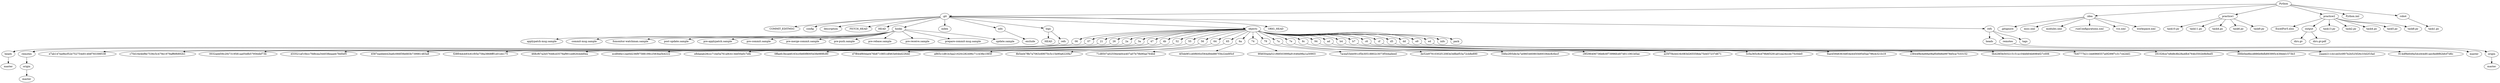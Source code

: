 // Dirs
digraph {
	"../../Python" [label=Python]
	"../../Python/.git" [label=".git"]
	"../../Python" -> "../../Python/.git"
	"../../Python/.git/COMMIT_EDITMSG" [label=COMMIT_EDITMSG]
	"../../Python/.git" -> "../../Python/.git/COMMIT_EDITMSG"
	"../../Python/.git/config" [label=config]
	"../../Python/.git" -> "../../Python/.git/config"
	"../../Python/.git/description" [label=description]
	"../../Python/.git" -> "../../Python/.git/description"
	"../../Python/.git/FETCH_HEAD" [label=FETCH_HEAD]
	"../../Python/.git" -> "../../Python/.git/FETCH_HEAD"
	"../../Python/.git/HEAD" [label=HEAD]
	"../../Python/.git" -> "../../Python/.git/HEAD"
	"../../Python/.git/hooks" [label=hooks]
	"../../Python/.git" -> "../../Python/.git/hooks"
	"../../Python/.git/hooks/applypatch-msg.sample" [label="applypatch-msg.sample"]
	"../../Python/.git/hooks" -> "../../Python/.git/hooks/applypatch-msg.sample"
	"../../Python/.git/hooks/commit-msg.sample" [label="commit-msg.sample"]
	"../../Python/.git/hooks" -> "../../Python/.git/hooks/commit-msg.sample"
	"../../Python/.git/hooks/fsmonitor-watchman.sample" [label="fsmonitor-watchman.sample"]
	"../../Python/.git/hooks" -> "../../Python/.git/hooks/fsmonitor-watchman.sample"
	"../../Python/.git/hooks/post-update.sample" [label="post-update.sample"]
	"../../Python/.git/hooks" -> "../../Python/.git/hooks/post-update.sample"
	"../../Python/.git/hooks/pre-applypatch.sample" [label="pre-applypatch.sample"]
	"../../Python/.git/hooks" -> "../../Python/.git/hooks/pre-applypatch.sample"
	"../../Python/.git/hooks/pre-commit.sample" [label="pre-commit.sample"]
	"../../Python/.git/hooks" -> "../../Python/.git/hooks/pre-commit.sample"
	"../../Python/.git/hooks/pre-merge-commit.sample" [label="pre-merge-commit.sample"]
	"../../Python/.git/hooks" -> "../../Python/.git/hooks/pre-merge-commit.sample"
	"../../Python/.git/hooks/pre-push.sample" [label="pre-push.sample"]
	"../../Python/.git/hooks" -> "../../Python/.git/hooks/pre-push.sample"
	"../../Python/.git/hooks/pre-rebase.sample" [label="pre-rebase.sample"]
	"../../Python/.git/hooks" -> "../../Python/.git/hooks/pre-rebase.sample"
	"../../Python/.git/hooks/pre-receive.sample" [label="pre-receive.sample"]
	"../../Python/.git/hooks" -> "../../Python/.git/hooks/pre-receive.sample"
	"../../Python/.git/hooks/prepare-commit-msg.sample" [label="prepare-commit-msg.sample"]
	"../../Python/.git/hooks" -> "../../Python/.git/hooks/prepare-commit-msg.sample"
	"../../Python/.git/hooks/update.sample" [label="update.sample"]
	"../../Python/.git/hooks" -> "../../Python/.git/hooks/update.sample"
	"../../Python/.git/index" [label=index]
	"../../Python/.git" -> "../../Python/.git/index"
	"../../Python/.git/info" [label=info]
	"../../Python/.git" -> "../../Python/.git/info"
	"../../Python/.git/info/exclude" [label=exclude]
	"../../Python/.git/info" -> "../../Python/.git/info/exclude"
	"../../Python/.git/logs" [label=logs]
	"../../Python/.git" -> "../../Python/.git/logs"
	"../../Python/.git/logs/HEAD" [label=HEAD]
	"../../Python/.git/logs" -> "../../Python/.git/logs/HEAD"
	"../../Python/.git/logs/refs" [label=refs]
	"../../Python/.git/logs" -> "../../Python/.git/logs/refs"
	"../../Python/.git/logs/refs/heads" [label=heads]
	"../../Python/.git/logs/refs" -> "../../Python/.git/logs/refs/heads"
	"../../Python/.git/logs/refs/heads/master" [label=master]
	"../../Python/.git/logs/refs/heads" -> "../../Python/.git/logs/refs/heads/master"
	"../../Python/.git/logs/refs/remotes" [label=remotes]
	"../../Python/.git/logs/refs" -> "../../Python/.git/logs/refs/remotes"
	"../../Python/.git/logs/refs/remotes/origin" [label=origin]
	"../../Python/.git/logs/refs/remotes" -> "../../Python/.git/logs/refs/remotes/origin"
	"../../Python/.git/logs/refs/remotes/origin/master" [label=master]
	"../../Python/.git/logs/refs/remotes/origin" -> "../../Python/.git/logs/refs/remotes/origin/master"
	"../../Python/.git/objects" [label=objects]
	"../../Python/.git" -> "../../Python/.git/objects"
	"../../Python/.git/objects/06" [label=06]
	"../../Python/.git/objects" -> "../../Python/.git/objects/06"
	"../../Python/.git/objects/06/e7ab147ea9bcf52e752754d014fdf783398538" [label=e7ab147ea9bcf52e752754d014fdf783398538]
	"../../Python/.git/objects/06" -> "../../Python/.git/objects/06/e7ab147ea9bcf52e752754d014fdf783398538"
	"../../Python/.git/objects/07" [label=07]
	"../../Python/.git/objects" -> "../../Python/.git/objects/07"
	"../../Python/.git/objects/07/c70d16e4bf8e7536c5c479e1979aff6f6892b1" [label=c70d16e4bf8e7536c5c479e1979aff6f6892b1]
	"../../Python/.git/objects/07" -> "../../Python/.git/objects/07/c70d16e4bf8e7536c5c479e1979aff6f6892b1"
	"../../Python/.git/objects/21" [label=21]
	"../../Python/.git/objects" -> "../../Python/.git/objects/21"
	"../../Python/.git/objects/21/0032add59c2f47319581aa05dfb57956dbf73b" [label="0032add59c2f47319581aa05dfb57956dbf73b"]
	"../../Python/.git/objects/21" -> "../../Python/.git/objects/21/0032add59c2f47319581aa05dfb57956dbf73b"
	"../../Python/.git/objects/26" [label=26]
	"../../Python/.git/objects" -> "../../Python/.git/objects/26"
	"../../Python/.git/objects/26/d33521af10bcc7fd8cea344038eaaeb78d0ef5" [label=d33521af10bcc7fd8cea344038eaaeb78d0ef5]
	"../../Python/.git/objects/26" -> "../../Python/.git/objects/26/d33521af10bcc7fd8cea344038eaaeb78d0ef5"
	"../../Python/.git/objects/2a" [label="2a"]
	"../../Python/.git/objects" -> "../../Python/.git/objects/2a"
	"../../Python/.git/objects/2a/4587eaddeb42ba6c066f39e683b739981483a8" [label="4587eaddeb42ba6c066f39e683b739981483a8"]
	"../../Python/.git/objects/2a" -> "../../Python/.git/objects/2a/4587eaddeb42ba6c066f39e683b739981483a8"
	"../../Python/.git/objects/3a" [label="3a"]
	"../../Python/.git/objects" -> "../../Python/.git/objects/3a"
	"../../Python/.git/objects/3a/f28f04dcb93c61f05e758a3868fff1e01eb175" [label=f28f04dcb93c61f05e758a3868fff1e01eb175]
	"../../Python/.git/objects/3a" -> "../../Python/.git/objects/3a/f28f04dcb93c61f05e758a3868fff1e01eb175"
	"../../Python/.git/objects/47" [label=47]
	"../../Python/.git/objects" -> "../../Python/.git/objects/47"
	"../../Python/.git/objects/47/468cf67a2b57648cd3579af901ed82fcbdd0ea" [label="468cf67a2b57648cd3579af901ed82fcbdd0ea"]
	"../../Python/.git/objects/47" -> "../../Python/.git/objects/47/468cf67a2b57648cd3579af901ed82fcbdd0ea"
	"../../Python/.git/objects/47/ecd846e12ae0d236f97588199c2583ba5b4222" [label=ecd846e12ae0d236f97588199c2583ba5b4222]
	"../../Python/.git/objects/47" -> "../../Python/.git/objects/47/ecd846e12ae0d236f97588199c2583ba5b4222"
	"../../Python/.git/objects/4b" [label="4b"]
	"../../Python/.git/objects" -> "../../Python/.git/objects/4b"
	"../../Python/.git/objects/4b/e8daeab28ccc71be5a761a9c413dd50a0c7efe" [label=e8daeab28ccc71be5a761a9c413dd50a0c7efe]
	"../../Python/.git/objects/4b" -> "../../Python/.git/objects/4b/e8daeab28ccc71be5a761a9c413dd50a0c7efe"
	"../../Python/.git/objects/52" [label=52]
	"../../Python/.git/objects" -> "../../Python/.git/objects/52"
	"../../Python/.git/objects/52/0ffaefc3bcab8163cc0b60f8005d3fe989fc80" [label="0ffaefc3bcab8163cc0b60f8005d3fe989fc80"]
	"../../Python/.git/objects/52" -> "../../Python/.git/objects/52/0ffaefc3bcab8163cc0b60f8005d3fe989fc80"
	"../../Python/.git/objects/55" [label=55]
	"../../Python/.git/objects" -> "../../Python/.git/objects/55"
	"../../Python/.git/objects/55/d7f844f60dad476b8710851df463e64bd226dd" [label=d7f844f60dad476b8710851df463e64bd226dd]
	"../../Python/.git/objects/55" -> "../../Python/.git/objects/55/d7f844f60dad476b8710851df463e64bd226dd"
	"../../Python/.git/objects/56" [label=56]
	"../../Python/.git/objects" -> "../../Python/.git/objects/56"
	"../../Python/.git/objects/56/a865c1d81b3aa21620c282496c71c438e1065f" [label=a865c1d81b3aa21620c282496c71c438e1065f]
	"../../Python/.git/objects/56" -> "../../Python/.git/objects/56/a865c1d81b3aa21620c282496c71c438e1065f"
	"../../Python/.git/objects/64" [label=64]
	"../../Python/.git/objects" -> "../../Python/.git/objects/64"
	"../../Python/.git/objects/64/8b5ed47ffe7a7063c69070c5c15e90a6220fa7" [label="8b5ed47ffe7a7063c69070c5c15e90a6220fa7"]
	"../../Python/.git/objects/64" -> "../../Python/.git/objects/64/8b5ed47ffe7a7063c69070c5c15e90a6220fa7"
	"../../Python/.git/objects/65" [label=65]
	"../../Python/.git/objects" -> "../../Python/.git/objects/65"
	"../../Python/.git/objects/65/71d8507a02556e4e0ce407a07b79b90ae764bd" [label="71d8507a02556e4e0ce407a07b79b90ae764bd"]
	"../../Python/.git/objects/65" -> "../../Python/.git/objects/65/71d8507a02556e4e0ce407a07b79b90ae764bd"
	"../../Python/.git/objects/6a" [label="6a"]
	"../../Python/.git/objects" -> "../../Python/.git/objects/6a"
	"../../Python/.git/objects/6a/4f3de9f1cd0f600cf364d9dd887f3b22ed95cf" [label="4f3de9f1cd0f600cf364d9dd887f3b22ed95cf"]
	"../../Python/.git/objects/6a" -> "../../Python/.git/objects/6a/4f3de9f1cd0f600cf364d9dd887f3b22ed95cf"
	"../../Python/.git/objects/74" [label=74]
	"../../Python/.git/objects" -> "../../Python/.git/objects/74"
	"../../Python/.git/objects/74/9f4650ada521f68503999a91646e98a1a30903" [label="9f4650ada521f68503999a91646e98a1a30903"]
	"../../Python/.git/objects/74" -> "../../Python/.git/objects/74/9f4650ada521f68503999a91646e98a1a30903"
	"../../Python/.git/objects/79" [label=79]
	"../../Python/.git/objects" -> "../../Python/.git/objects/79"
	"../../Python/.git/objects/79/7acea53eb091cf5b30518802c3073f544adeed" [label="7acea53eb091cf5b30518802c3073f544adeed"]
	"../../Python/.git/objects/79" -> "../../Python/.git/objects/79/7acea53eb091cf5b30518802c3073f544adeed"
	"../../Python/.git/objects/7a" [label="7a"]
	"../../Python/.git/objects" -> "../../Python/.git/objects/7a"
	"../../Python/.git/objects/7a/de52e97910302f12083e3dfbef53a72cb8e890" [label=de52e97910302f12083e3dfbef53a72cb8e890]
	"../../Python/.git/objects/7a" -> "../../Python/.git/objects/7a/de52e97910302f12083e3dfbef53a72cb8e890"
	"../../Python/.git/objects/7e" [label="7e"]
	"../../Python/.git/objects" -> "../../Python/.git/objects/7e"
	"../../Python/.git/objects/7e/046e2f05db3a7a0865460803b69336dc8c6ecf" [label="046e2f05db3a7a0865460803b69336dc8c6ecf"]
	"../../Python/.git/objects/7e" -> "../../Python/.git/objects/7e/046e2f05db3a7a0865460803b69336dc8c6ecf"
	"../../Python/.git/objects/8c" [label="8c"]
	"../../Python/.git/objects" -> "../../Python/.git/objects/8c"
	"../../Python/.git/objects/8c/c9f296406736b8c0f73996fcd07d011061b0ae" [label=c9f296406736b8c0f73996fcd07d011061b0ae]
	"../../Python/.git/objects/8c" -> "../../Python/.git/objects/8c/c9f296406736b8c0f73996fcd07d011061b0ae"
	"../../Python/.git/objects/94" [label=94]
	"../../Python/.git/objects" -> "../../Python/.git/objects/94"
	"../../Python/.git/objects/94/a25f7f4cb416c083d265558da75d457237d671" [label=a25f7f4cb416c083d265558da75d457237d671]
	"../../Python/.git/objects/94" -> "../../Python/.git/objects/94/a25f7f4cb416c083d265558da75d457237d671"
	"../../Python/.git/objects/ad" [label=ad]
	"../../Python/.git/objects" -> "../../Python/.git/objects/ad"
	"../../Python/.git/objects/ad/3c0a365c8cd79b6f3291a01ea24ccdc75c0de0" [label="3c0a365c8cd79b6f3291a01ea24ccdc75c0de0"]
	"../../Python/.git/objects/ad" -> "../../Python/.git/objects/ad/3c0a365c8cd79b6f3291a01ea24ccdc75c0de0"
	"../../Python/.git/objects/b4" [label=b4]
	"../../Python/.git/objects" -> "../../Python/.git/objects/b4"
	"../../Python/.git/objects/b4/9ae459483634854e4450495d5ae796cb321b19" [label="9ae459483634854e4450495d5ae796cb321b19"]
	"../../Python/.git/objects/b4" -> "../../Python/.git/objects/b4/9ae459483634854e4450495d5ae796cb321b19"
	"../../Python/.git/objects/b7" [label=b7]
	"../../Python/.git/objects" -> "../../Python/.git/objects/b7"
	"../../Python/.git/objects/b7/c3844f8e4e68a08af0d9d6e9978d5ca7533152" [label=c3844f8e4e68a08af0d9d6e9978d5ca7533152]
	"../../Python/.git/objects/b7" -> "../../Python/.git/objects/b7/c3844f8e4e68a08af0d9d6e9978d5ca7533152"
	"../../Python/.git/objects/c6" [label=c6]
	"../../Python/.git/objects" -> "../../Python/.git/objects/c6"
	"../../Python/.git/objects/c6/0b428f3b503215151a104bfd04b6984f27c006" [label="0b428f3b503215151a104bfd04b6984f27c006"]
	"../../Python/.git/objects/c6" -> "../../Python/.git/objects/c6/0b428f3b503215151a104bfd04b6984f27c006"
	"../../Python/.git/objects/cf" [label=cf]
	"../../Python/.git/objects" -> "../../Python/.git/objects/cf"
	"../../Python/.git/objects/cf/7fc6777b211bb6966557a0f299f7c317cb2dd1" [label="7fc6777b211bb6966557a0f299f7c317cb2dd1"]
	"../../Python/.git/objects/cf" -> "../../Python/.git/objects/cf/7fc6777b211bb6966557a0f299f7c317cb2dd1"
	"../../Python/.git/objects/d5" [label=d5]
	"../../Python/.git/objects" -> "../../Python/.git/objects/d5"
	"../../Python/.git/objects/d5/181026ce7e8d8c8b28a4fb4764b3502b9b9ed5" [label="181026ce7e8d8c8b28a4fb4764b3502b9b9ed5"]
	"../../Python/.git/objects/d5" -> "../../Python/.git/objects/d5/181026ce7e8d8c8b28a4fb4764b3502b9b9ed5"
	"../../Python/.git/objects/dd" [label=dd]
	"../../Python/.git/objects" -> "../../Python/.git/objects/dd"
	"../../Python/.git/objects/dd/366b0ee8bcd886b9bfb893995c43fddd1573b3" [label="366b0ee8bcd886b9bfb893995c43fddd1573b3"]
	"../../Python/.git/objects/dd" -> "../../Python/.git/objects/dd/366b0ee8bcd886b9bfb893995c43fddd1573b3"
	"../../Python/.git/objects/e9" [label=e9]
	"../../Python/.git/objects" -> "../../Python/.git/objects/e9"
	"../../Python/.git/objects/e9/2aaee211cb1ed3c0f07b2b525f26c33d2f1fad" [label="2aaee211cb1ed3c0f07b2b525f26c33d2f1fad"]
	"../../Python/.git/objects/e9" -> "../../Python/.git/objects/e9/2aaee211cb1ed3c0f07b2b525f26c33d2f1fad"
	"../../Python/.git/objects/ed" [label=ed]
	"../../Python/.git/objects" -> "../../Python/.git/objects/ed"
	"../../Python/.git/objects/ed/914df9e649a5dcd44d81aecfed8f82bfcf7d6c" [label="914df9e649a5dcd44d81aecfed8f82bfcf7d6c"]
	"../../Python/.git/objects/ed" -> "../../Python/.git/objects/ed/914df9e649a5dcd44d81aecfed8f82bfcf7d6c"
	"../../Python/.git/objects/info" [label=info]
	"../../Python/.git/objects" -> "../../Python/.git/objects/info"
	"../../Python/.git/objects/pack" [label=pack]
	"../../Python/.git/objects" -> "../../Python/.git/objects/pack"
	"../../Python/.git/ORIG_HEAD" [label=ORIG_HEAD]
	"../../Python/.git" -> "../../Python/.git/ORIG_HEAD"
	"../../Python/.git/refs" [label=refs]
	"../../Python/.git" -> "../../Python/.git/refs"
	"../../Python/.git/refs/heads" [label=heads]
	"../../Python/.git/refs" -> "../../Python/.git/refs/heads"
	"../../Python/.git/refs/heads/master" [label=master]
	"../../Python/.git/refs/heads" -> "../../Python/.git/refs/heads/master"
	"../../Python/.git/refs/remotes" [label=remotes]
	"../../Python/.git/refs" -> "../../Python/.git/refs/remotes"
	"../../Python/.git/refs/remotes/origin" [label=origin]
	"../../Python/.git/refs/remotes" -> "../../Python/.git/refs/remotes/origin"
	"../../Python/.git/refs/remotes/origin/master" [label=master]
	"../../Python/.git/refs/remotes/origin" -> "../../Python/.git/refs/remotes/origin/master"
	"../../Python/.git/refs/tags" [label=tags]
	"../../Python/.git/refs" -> "../../Python/.git/refs/tags"
	"../../Python/.idea" [label=".idea"]
	"../../Python" -> "../../Python/.idea"
	"../../Python/.idea/.gitignore" [label=".gitignore"]
	"../../Python/.idea" -> "../../Python/.idea/.gitignore"
	"../../Python/.idea/misc.xml" [label="misc.xml"]
	"../../Python/.idea" -> "../../Python/.idea/misc.xml"
	"../../Python/.idea/modules.xml" [label="modules.xml"]
	"../../Python/.idea" -> "../../Python/.idea/modules.xml"
	"../../Python/.idea/runConfigurations.xml" [label="runConfigurations.xml"]
	"../../Python/.idea" -> "../../Python/.idea/runConfigurations.xml"
	"../../Python/.idea/vcs.xml" [label="vcs.xml"]
	"../../Python/.idea" -> "../../Python/.idea/vcs.xml"
	"../../Python/.idea/workspace.xml" [label="workspace.xml"]
	"../../Python/.idea" -> "../../Python/.idea/workspace.xml"
	"../../Python/practice1" [label=practice1]
	"../../Python" -> "../../Python/practice1"
	"../../Python/practice1/task10.py" [label="task10.py"]
	"../../Python/practice1" -> "../../Python/practice1/task10.py"
	"../../Python/practice1/task11.py" [label="task11.py"]
	"../../Python/practice1" -> "../../Python/practice1/task11.py"
	"../../Python/practice1/task4.py" [label="task4.py"]
	"../../Python/practice1" -> "../../Python/practice1/task4.py"
	"../../Python/practice1/task6.py" [label="task6.py"]
	"../../Python/practice1" -> "../../Python/practice1/task6.py"
	"../../Python/practice1/task9.py" [label="task9.py"]
	"../../Python/practice1" -> "../../Python/practice1/task9.py"
	"../../Python/practice2" [label=practice2]
	"../../Python" -> "../../Python/practice2"
	"../../Python/practice2/ExcelFor5.xlsx" [label="ExcelFor5.xlsx"]
	"../../Python/practice2" -> "../../Python/practice2/ExcelFor5.xlsx"
	"../../Python/practice2/output" [label=output]
	"../../Python/practice2" -> "../../Python/practice2/output"
	"../../Python/practice2/output/dirs.gv" [label="dirs.gv"]
	"../../Python/practice2/output" -> "../../Python/practice2/output/dirs.gv"
	"../../Python/practice2/output/dirs.gv.pdf" [label="dirs.gv.pdf"]
	"../../Python/practice2/output" -> "../../Python/practice2/output/dirs.gv.pdf"
	"../../Python/practice2/task13.py" [label="task13.py"]
	"../../Python/practice2" -> "../../Python/practice2/task13.py"
	"../../Python/practice2/task2.py" [label="task2.py"]
	"../../Python/practice2" -> "../../Python/practice2/task2.py"
	"../../Python/practice2/task4.py" [label="task4.py"]
	"../../Python/practice2" -> "../../Python/practice2/task4.py"
	"../../Python/practice2/task5.py" [label="task5.py"]
	"../../Python/practice2" -> "../../Python/practice2/task5.py"
	"../../Python/practice2/task8.py" [label="task8.py"]
	"../../Python/practice2" -> "../../Python/practice2/task8.py"
	"../../Python/Python.iml" [label="Python.iml"]
	"../../Python" -> "../../Python/Python.iml"
	"../../Python/robot" [label=robot]
	"../../Python" -> "../../Python/robot"
	"../../Python/robot/task1.py" [label="task1.py"]
	"../../Python/robot" -> "../../Python/robot/task1.py"
}
